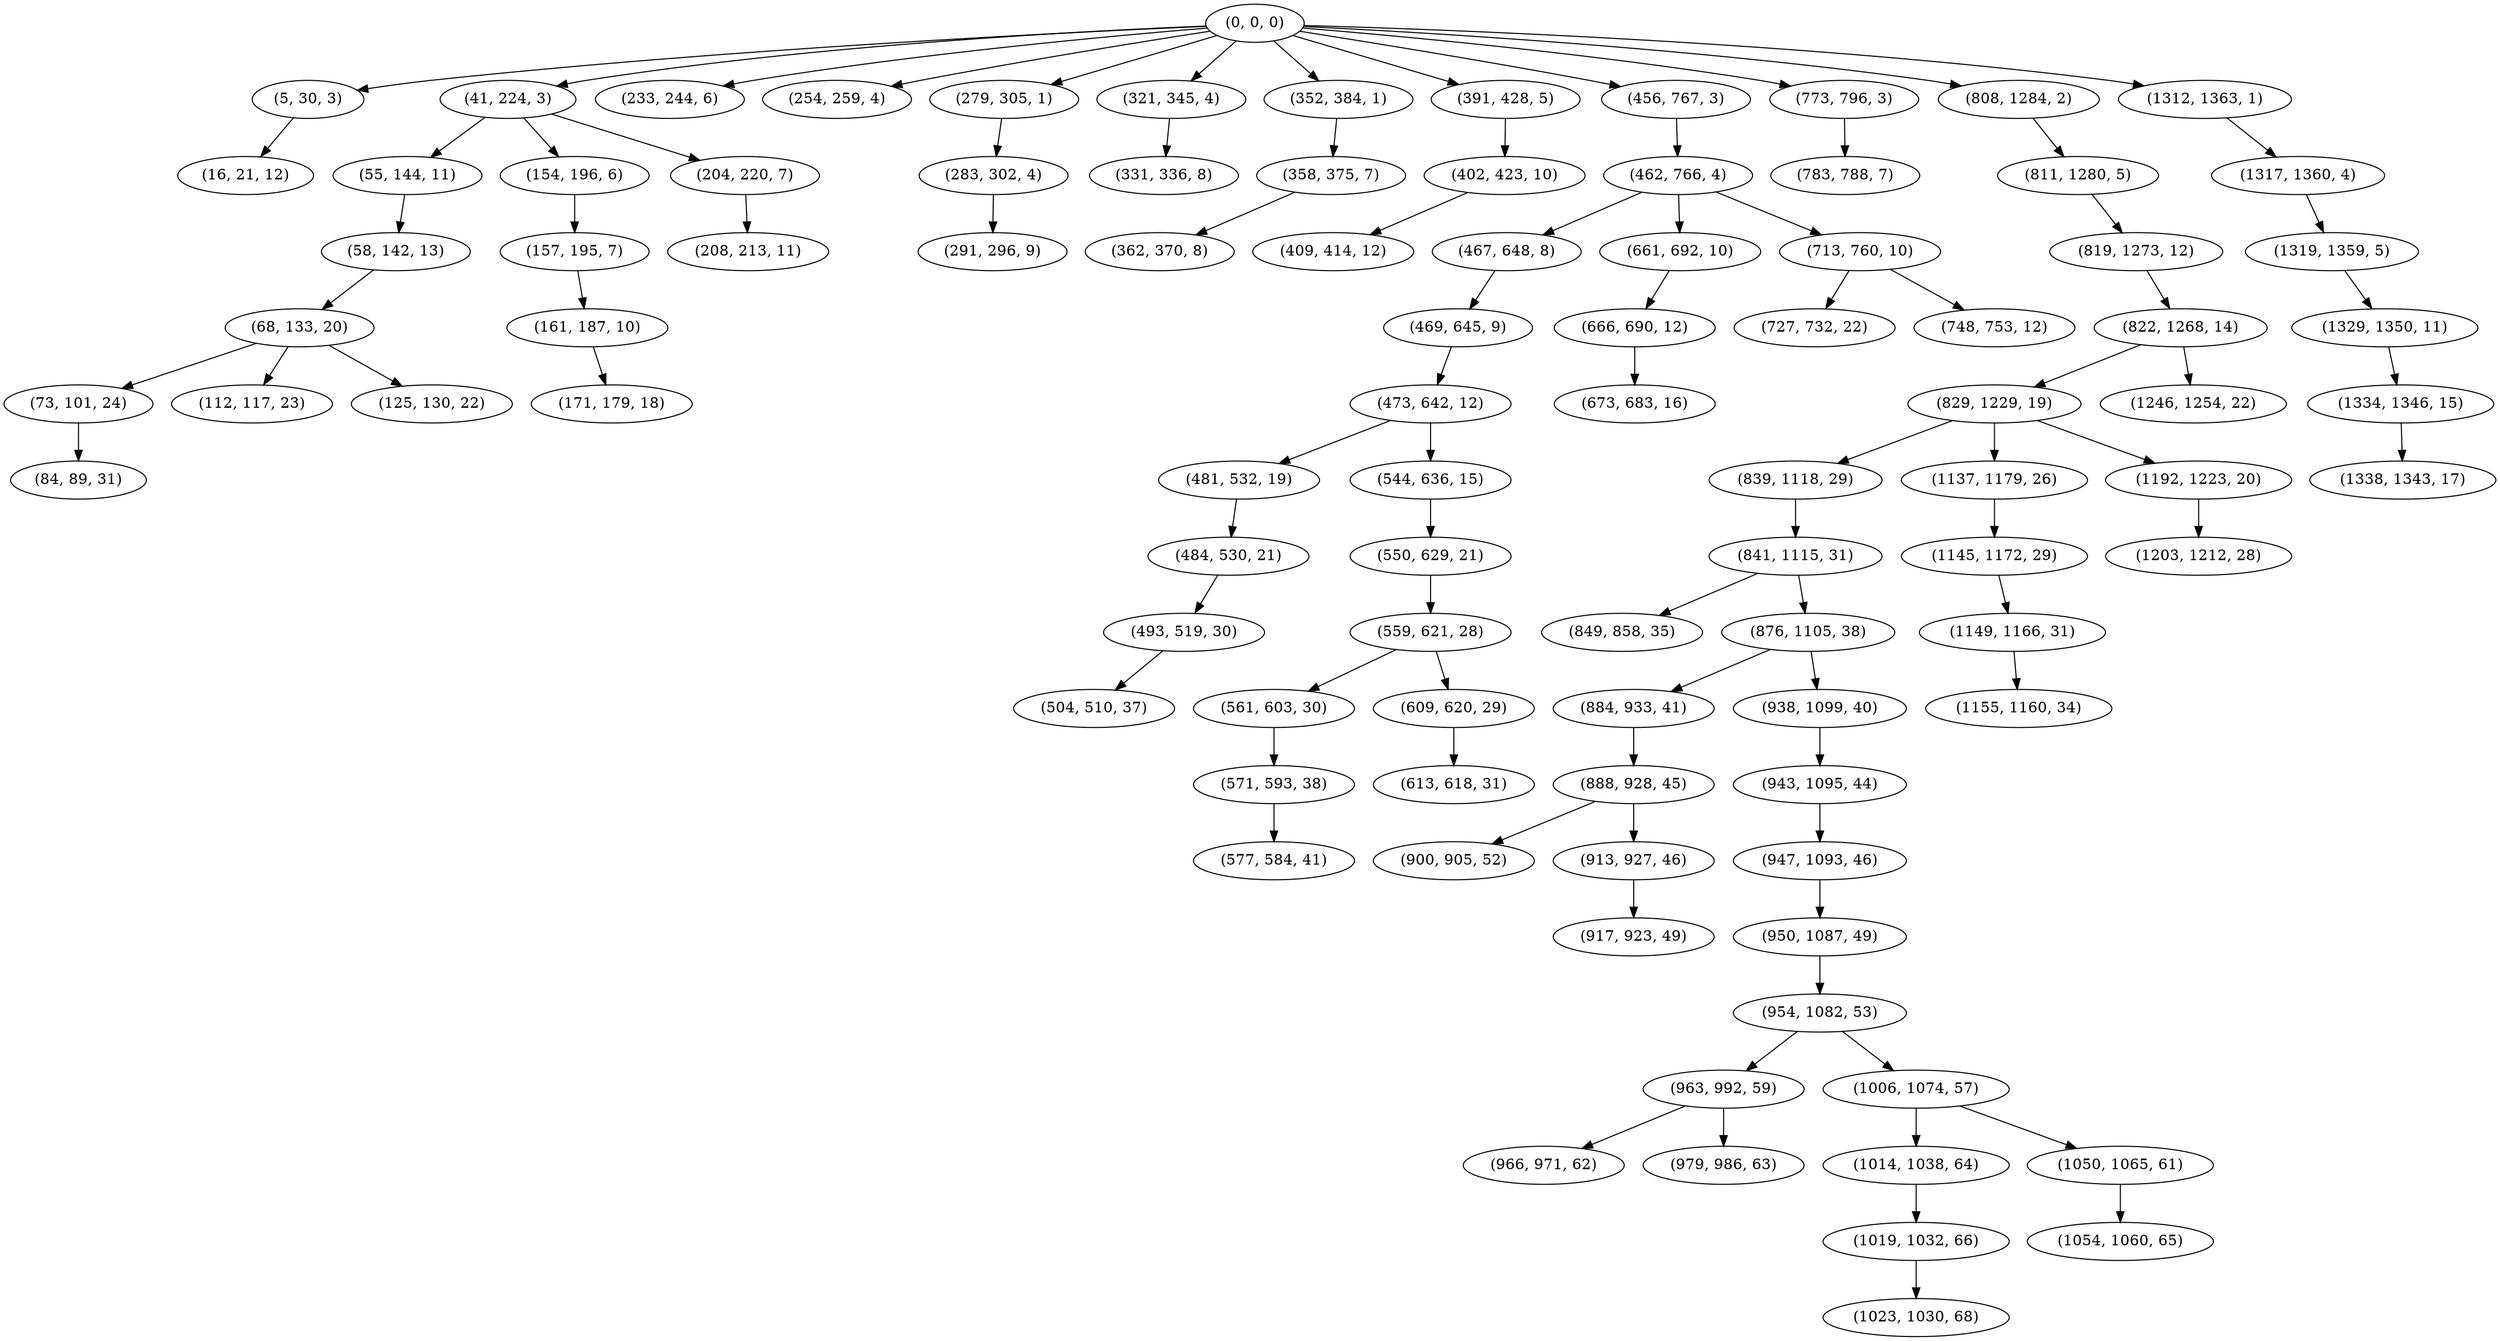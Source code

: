 digraph tree {
    "(0, 0, 0)";
    "(5, 30, 3)";
    "(16, 21, 12)";
    "(41, 224, 3)";
    "(55, 144, 11)";
    "(58, 142, 13)";
    "(68, 133, 20)";
    "(73, 101, 24)";
    "(84, 89, 31)";
    "(112, 117, 23)";
    "(125, 130, 22)";
    "(154, 196, 6)";
    "(157, 195, 7)";
    "(161, 187, 10)";
    "(171, 179, 18)";
    "(204, 220, 7)";
    "(208, 213, 11)";
    "(233, 244, 6)";
    "(254, 259, 4)";
    "(279, 305, 1)";
    "(283, 302, 4)";
    "(291, 296, 9)";
    "(321, 345, 4)";
    "(331, 336, 8)";
    "(352, 384, 1)";
    "(358, 375, 7)";
    "(362, 370, 8)";
    "(391, 428, 5)";
    "(402, 423, 10)";
    "(409, 414, 12)";
    "(456, 767, 3)";
    "(462, 766, 4)";
    "(467, 648, 8)";
    "(469, 645, 9)";
    "(473, 642, 12)";
    "(481, 532, 19)";
    "(484, 530, 21)";
    "(493, 519, 30)";
    "(504, 510, 37)";
    "(544, 636, 15)";
    "(550, 629, 21)";
    "(559, 621, 28)";
    "(561, 603, 30)";
    "(571, 593, 38)";
    "(577, 584, 41)";
    "(609, 620, 29)";
    "(613, 618, 31)";
    "(661, 692, 10)";
    "(666, 690, 12)";
    "(673, 683, 16)";
    "(713, 760, 10)";
    "(727, 732, 22)";
    "(748, 753, 12)";
    "(773, 796, 3)";
    "(783, 788, 7)";
    "(808, 1284, 2)";
    "(811, 1280, 5)";
    "(819, 1273, 12)";
    "(822, 1268, 14)";
    "(829, 1229, 19)";
    "(839, 1118, 29)";
    "(841, 1115, 31)";
    "(849, 858, 35)";
    "(876, 1105, 38)";
    "(884, 933, 41)";
    "(888, 928, 45)";
    "(900, 905, 52)";
    "(913, 927, 46)";
    "(917, 923, 49)";
    "(938, 1099, 40)";
    "(943, 1095, 44)";
    "(947, 1093, 46)";
    "(950, 1087, 49)";
    "(954, 1082, 53)";
    "(963, 992, 59)";
    "(966, 971, 62)";
    "(979, 986, 63)";
    "(1006, 1074, 57)";
    "(1014, 1038, 64)";
    "(1019, 1032, 66)";
    "(1023, 1030, 68)";
    "(1050, 1065, 61)";
    "(1054, 1060, 65)";
    "(1137, 1179, 26)";
    "(1145, 1172, 29)";
    "(1149, 1166, 31)";
    "(1155, 1160, 34)";
    "(1192, 1223, 20)";
    "(1203, 1212, 28)";
    "(1246, 1254, 22)";
    "(1312, 1363, 1)";
    "(1317, 1360, 4)";
    "(1319, 1359, 5)";
    "(1329, 1350, 11)";
    "(1334, 1346, 15)";
    "(1338, 1343, 17)";
    "(0, 0, 0)" -> "(5, 30, 3)";
    "(0, 0, 0)" -> "(41, 224, 3)";
    "(0, 0, 0)" -> "(233, 244, 6)";
    "(0, 0, 0)" -> "(254, 259, 4)";
    "(0, 0, 0)" -> "(279, 305, 1)";
    "(0, 0, 0)" -> "(321, 345, 4)";
    "(0, 0, 0)" -> "(352, 384, 1)";
    "(0, 0, 0)" -> "(391, 428, 5)";
    "(0, 0, 0)" -> "(456, 767, 3)";
    "(0, 0, 0)" -> "(773, 796, 3)";
    "(0, 0, 0)" -> "(808, 1284, 2)";
    "(0, 0, 0)" -> "(1312, 1363, 1)";
    "(5, 30, 3)" -> "(16, 21, 12)";
    "(41, 224, 3)" -> "(55, 144, 11)";
    "(41, 224, 3)" -> "(154, 196, 6)";
    "(41, 224, 3)" -> "(204, 220, 7)";
    "(55, 144, 11)" -> "(58, 142, 13)";
    "(58, 142, 13)" -> "(68, 133, 20)";
    "(68, 133, 20)" -> "(73, 101, 24)";
    "(68, 133, 20)" -> "(112, 117, 23)";
    "(68, 133, 20)" -> "(125, 130, 22)";
    "(73, 101, 24)" -> "(84, 89, 31)";
    "(154, 196, 6)" -> "(157, 195, 7)";
    "(157, 195, 7)" -> "(161, 187, 10)";
    "(161, 187, 10)" -> "(171, 179, 18)";
    "(204, 220, 7)" -> "(208, 213, 11)";
    "(279, 305, 1)" -> "(283, 302, 4)";
    "(283, 302, 4)" -> "(291, 296, 9)";
    "(321, 345, 4)" -> "(331, 336, 8)";
    "(352, 384, 1)" -> "(358, 375, 7)";
    "(358, 375, 7)" -> "(362, 370, 8)";
    "(391, 428, 5)" -> "(402, 423, 10)";
    "(402, 423, 10)" -> "(409, 414, 12)";
    "(456, 767, 3)" -> "(462, 766, 4)";
    "(462, 766, 4)" -> "(467, 648, 8)";
    "(462, 766, 4)" -> "(661, 692, 10)";
    "(462, 766, 4)" -> "(713, 760, 10)";
    "(467, 648, 8)" -> "(469, 645, 9)";
    "(469, 645, 9)" -> "(473, 642, 12)";
    "(473, 642, 12)" -> "(481, 532, 19)";
    "(473, 642, 12)" -> "(544, 636, 15)";
    "(481, 532, 19)" -> "(484, 530, 21)";
    "(484, 530, 21)" -> "(493, 519, 30)";
    "(493, 519, 30)" -> "(504, 510, 37)";
    "(544, 636, 15)" -> "(550, 629, 21)";
    "(550, 629, 21)" -> "(559, 621, 28)";
    "(559, 621, 28)" -> "(561, 603, 30)";
    "(559, 621, 28)" -> "(609, 620, 29)";
    "(561, 603, 30)" -> "(571, 593, 38)";
    "(571, 593, 38)" -> "(577, 584, 41)";
    "(609, 620, 29)" -> "(613, 618, 31)";
    "(661, 692, 10)" -> "(666, 690, 12)";
    "(666, 690, 12)" -> "(673, 683, 16)";
    "(713, 760, 10)" -> "(727, 732, 22)";
    "(713, 760, 10)" -> "(748, 753, 12)";
    "(773, 796, 3)" -> "(783, 788, 7)";
    "(808, 1284, 2)" -> "(811, 1280, 5)";
    "(811, 1280, 5)" -> "(819, 1273, 12)";
    "(819, 1273, 12)" -> "(822, 1268, 14)";
    "(822, 1268, 14)" -> "(829, 1229, 19)";
    "(822, 1268, 14)" -> "(1246, 1254, 22)";
    "(829, 1229, 19)" -> "(839, 1118, 29)";
    "(829, 1229, 19)" -> "(1137, 1179, 26)";
    "(829, 1229, 19)" -> "(1192, 1223, 20)";
    "(839, 1118, 29)" -> "(841, 1115, 31)";
    "(841, 1115, 31)" -> "(849, 858, 35)";
    "(841, 1115, 31)" -> "(876, 1105, 38)";
    "(876, 1105, 38)" -> "(884, 933, 41)";
    "(876, 1105, 38)" -> "(938, 1099, 40)";
    "(884, 933, 41)" -> "(888, 928, 45)";
    "(888, 928, 45)" -> "(900, 905, 52)";
    "(888, 928, 45)" -> "(913, 927, 46)";
    "(913, 927, 46)" -> "(917, 923, 49)";
    "(938, 1099, 40)" -> "(943, 1095, 44)";
    "(943, 1095, 44)" -> "(947, 1093, 46)";
    "(947, 1093, 46)" -> "(950, 1087, 49)";
    "(950, 1087, 49)" -> "(954, 1082, 53)";
    "(954, 1082, 53)" -> "(963, 992, 59)";
    "(954, 1082, 53)" -> "(1006, 1074, 57)";
    "(963, 992, 59)" -> "(966, 971, 62)";
    "(963, 992, 59)" -> "(979, 986, 63)";
    "(1006, 1074, 57)" -> "(1014, 1038, 64)";
    "(1006, 1074, 57)" -> "(1050, 1065, 61)";
    "(1014, 1038, 64)" -> "(1019, 1032, 66)";
    "(1019, 1032, 66)" -> "(1023, 1030, 68)";
    "(1050, 1065, 61)" -> "(1054, 1060, 65)";
    "(1137, 1179, 26)" -> "(1145, 1172, 29)";
    "(1145, 1172, 29)" -> "(1149, 1166, 31)";
    "(1149, 1166, 31)" -> "(1155, 1160, 34)";
    "(1192, 1223, 20)" -> "(1203, 1212, 28)";
    "(1312, 1363, 1)" -> "(1317, 1360, 4)";
    "(1317, 1360, 4)" -> "(1319, 1359, 5)";
    "(1319, 1359, 5)" -> "(1329, 1350, 11)";
    "(1329, 1350, 11)" -> "(1334, 1346, 15)";
    "(1334, 1346, 15)" -> "(1338, 1343, 17)";
}
